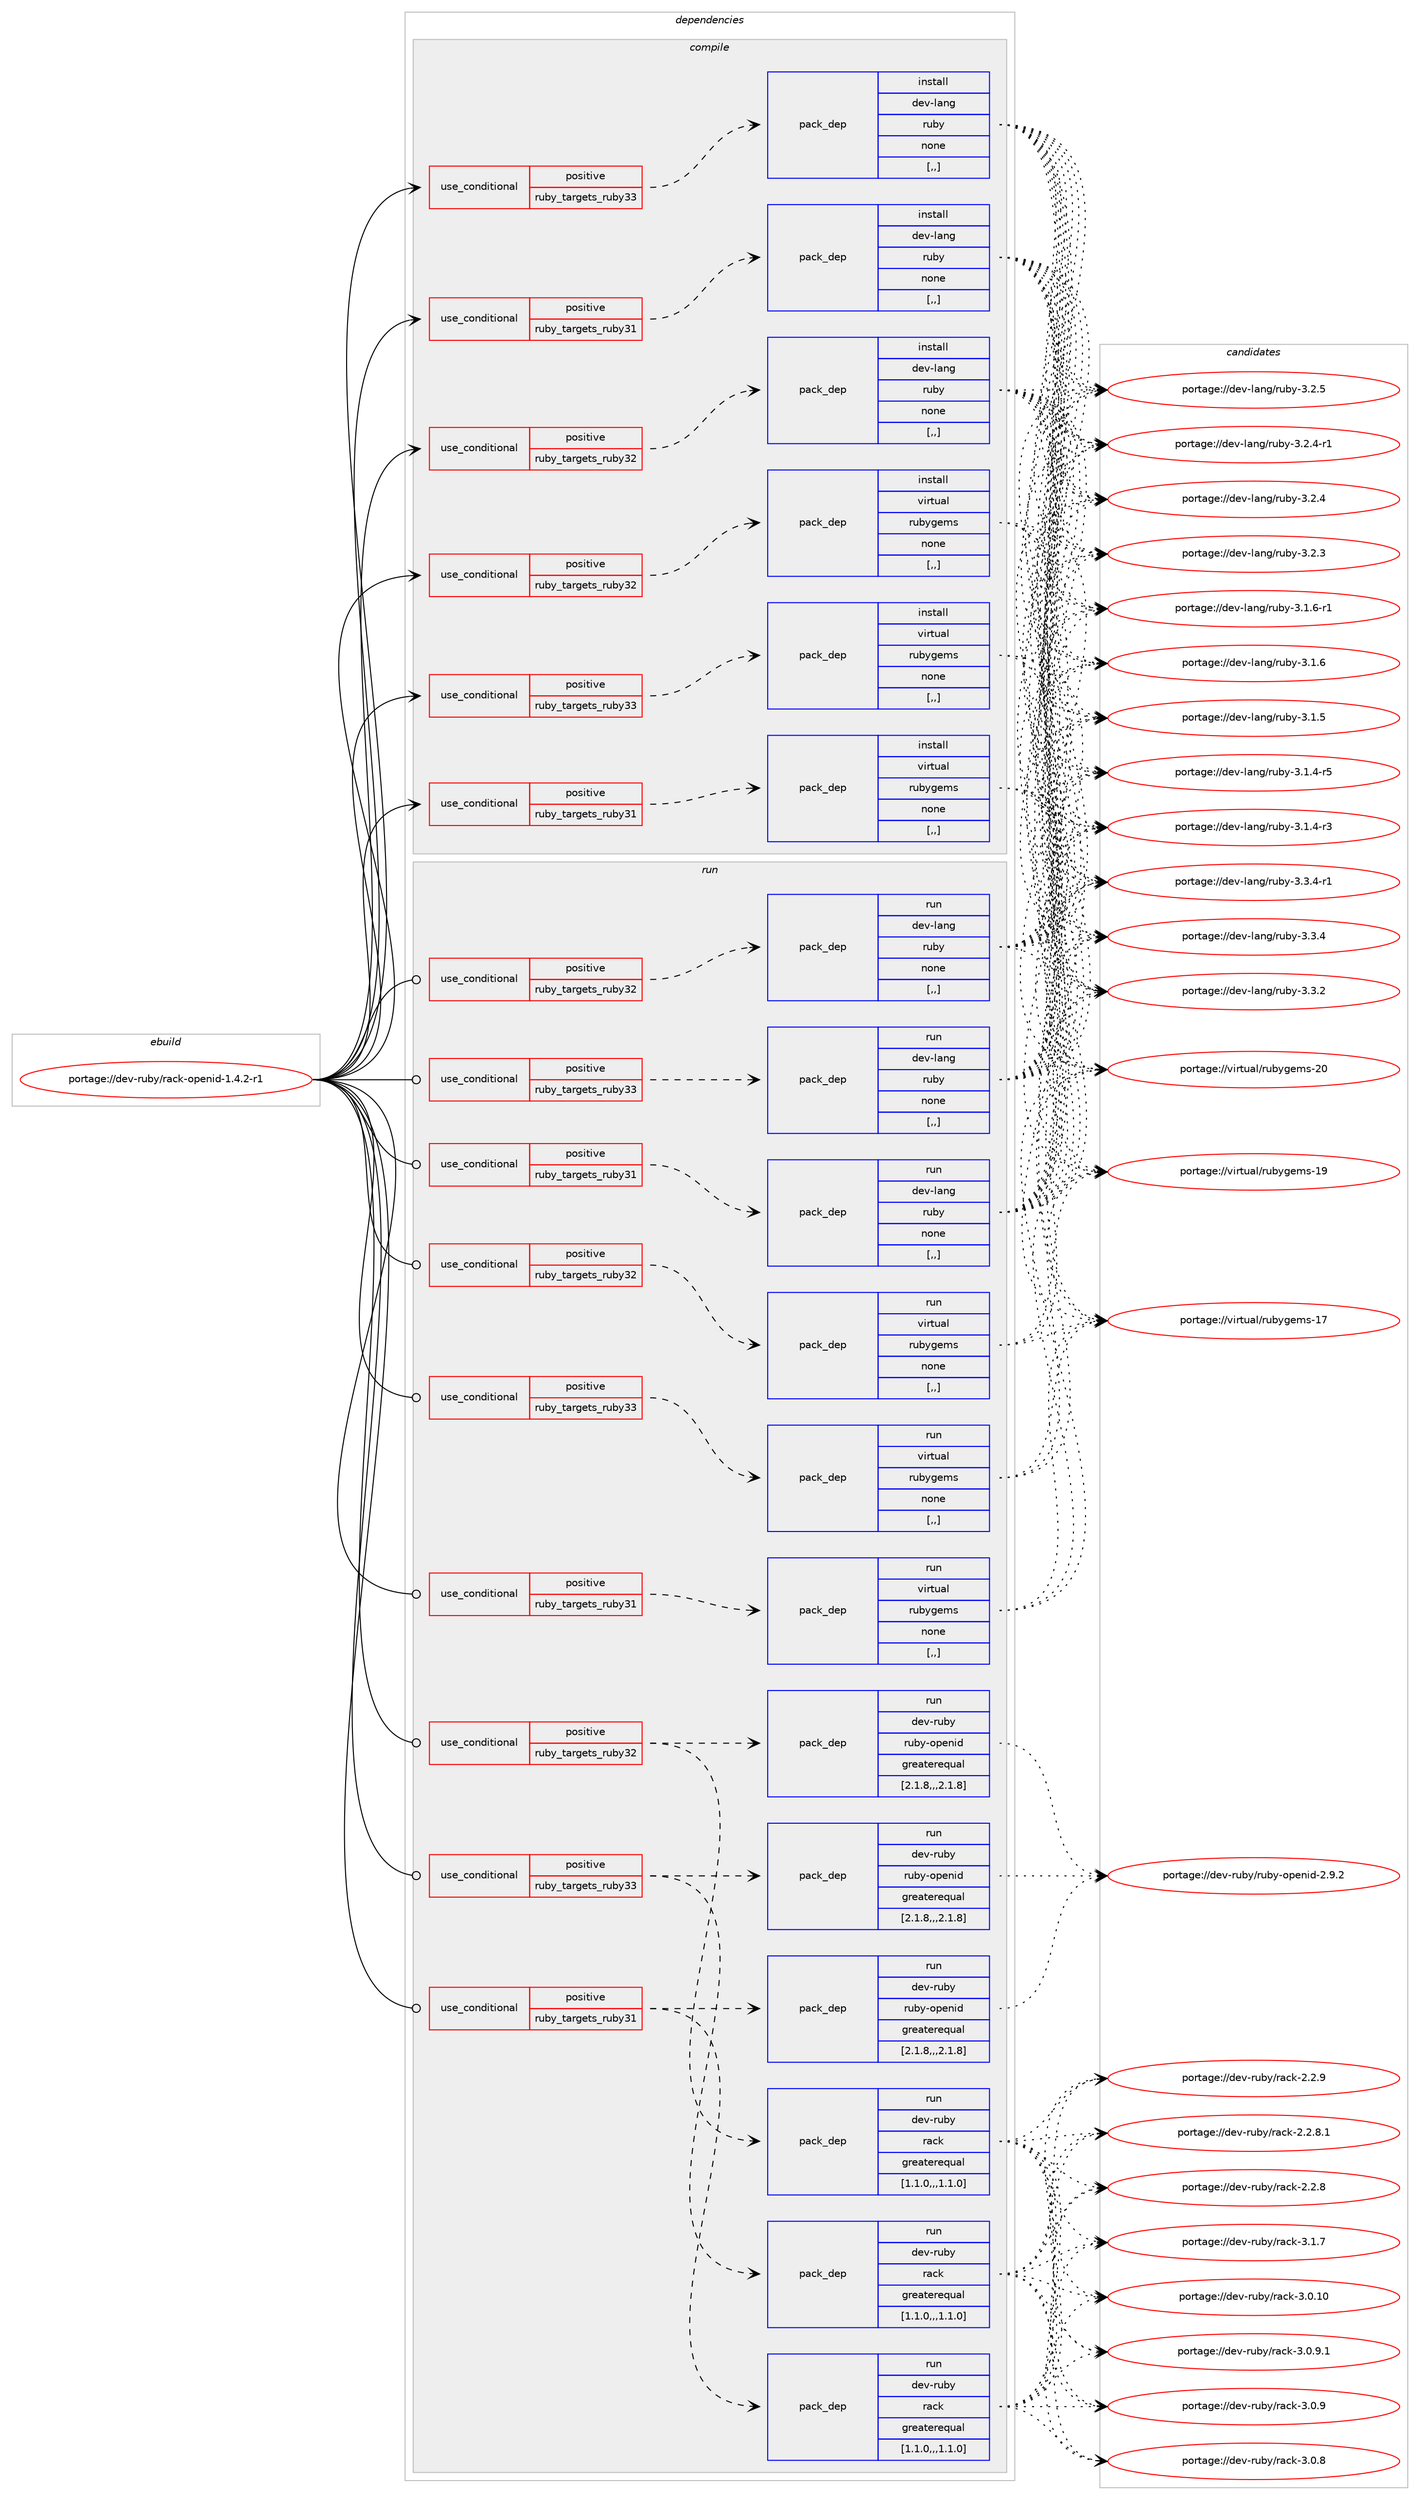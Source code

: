 digraph prolog {

# *************
# Graph options
# *************

newrank=true;
concentrate=true;
compound=true;
graph [rankdir=LR,fontname=Helvetica,fontsize=10,ranksep=1.5];#, ranksep=2.5, nodesep=0.2];
edge  [arrowhead=vee];
node  [fontname=Helvetica,fontsize=10];

# **********
# The ebuild
# **********

subgraph cluster_leftcol {
color=gray;
label=<<i>ebuild</i>>;
id [label="portage://dev-ruby/rack-openid-1.4.2-r1", color=red, width=4, href="../dev-ruby/rack-openid-1.4.2-r1.svg"];
}

# ****************
# The dependencies
# ****************

subgraph cluster_midcol {
color=gray;
label=<<i>dependencies</i>>;
subgraph cluster_compile {
fillcolor="#eeeeee";
style=filled;
label=<<i>compile</i>>;
subgraph cond53260 {
dependency195715 [label=<<TABLE BORDER="0" CELLBORDER="1" CELLSPACING="0" CELLPADDING="4"><TR><TD ROWSPAN="3" CELLPADDING="10">use_conditional</TD></TR><TR><TD>positive</TD></TR><TR><TD>ruby_targets_ruby31</TD></TR></TABLE>>, shape=none, color=red];
subgraph pack141102 {
dependency195716 [label=<<TABLE BORDER="0" CELLBORDER="1" CELLSPACING="0" CELLPADDING="4" WIDTH="220"><TR><TD ROWSPAN="6" CELLPADDING="30">pack_dep</TD></TR><TR><TD WIDTH="110">install</TD></TR><TR><TD>dev-lang</TD></TR><TR><TD>ruby</TD></TR><TR><TD>none</TD></TR><TR><TD>[,,]</TD></TR></TABLE>>, shape=none, color=blue];
}
dependency195715:e -> dependency195716:w [weight=20,style="dashed",arrowhead="vee"];
}
id:e -> dependency195715:w [weight=20,style="solid",arrowhead="vee"];
subgraph cond53261 {
dependency195717 [label=<<TABLE BORDER="0" CELLBORDER="1" CELLSPACING="0" CELLPADDING="4"><TR><TD ROWSPAN="3" CELLPADDING="10">use_conditional</TD></TR><TR><TD>positive</TD></TR><TR><TD>ruby_targets_ruby31</TD></TR></TABLE>>, shape=none, color=red];
subgraph pack141103 {
dependency195718 [label=<<TABLE BORDER="0" CELLBORDER="1" CELLSPACING="0" CELLPADDING="4" WIDTH="220"><TR><TD ROWSPAN="6" CELLPADDING="30">pack_dep</TD></TR><TR><TD WIDTH="110">install</TD></TR><TR><TD>virtual</TD></TR><TR><TD>rubygems</TD></TR><TR><TD>none</TD></TR><TR><TD>[,,]</TD></TR></TABLE>>, shape=none, color=blue];
}
dependency195717:e -> dependency195718:w [weight=20,style="dashed",arrowhead="vee"];
}
id:e -> dependency195717:w [weight=20,style="solid",arrowhead="vee"];
subgraph cond53262 {
dependency195719 [label=<<TABLE BORDER="0" CELLBORDER="1" CELLSPACING="0" CELLPADDING="4"><TR><TD ROWSPAN="3" CELLPADDING="10">use_conditional</TD></TR><TR><TD>positive</TD></TR><TR><TD>ruby_targets_ruby32</TD></TR></TABLE>>, shape=none, color=red];
subgraph pack141104 {
dependency195720 [label=<<TABLE BORDER="0" CELLBORDER="1" CELLSPACING="0" CELLPADDING="4" WIDTH="220"><TR><TD ROWSPAN="6" CELLPADDING="30">pack_dep</TD></TR><TR><TD WIDTH="110">install</TD></TR><TR><TD>dev-lang</TD></TR><TR><TD>ruby</TD></TR><TR><TD>none</TD></TR><TR><TD>[,,]</TD></TR></TABLE>>, shape=none, color=blue];
}
dependency195719:e -> dependency195720:w [weight=20,style="dashed",arrowhead="vee"];
}
id:e -> dependency195719:w [weight=20,style="solid",arrowhead="vee"];
subgraph cond53263 {
dependency195721 [label=<<TABLE BORDER="0" CELLBORDER="1" CELLSPACING="0" CELLPADDING="4"><TR><TD ROWSPAN="3" CELLPADDING="10">use_conditional</TD></TR><TR><TD>positive</TD></TR><TR><TD>ruby_targets_ruby32</TD></TR></TABLE>>, shape=none, color=red];
subgraph pack141105 {
dependency195722 [label=<<TABLE BORDER="0" CELLBORDER="1" CELLSPACING="0" CELLPADDING="4" WIDTH="220"><TR><TD ROWSPAN="6" CELLPADDING="30">pack_dep</TD></TR><TR><TD WIDTH="110">install</TD></TR><TR><TD>virtual</TD></TR><TR><TD>rubygems</TD></TR><TR><TD>none</TD></TR><TR><TD>[,,]</TD></TR></TABLE>>, shape=none, color=blue];
}
dependency195721:e -> dependency195722:w [weight=20,style="dashed",arrowhead="vee"];
}
id:e -> dependency195721:w [weight=20,style="solid",arrowhead="vee"];
subgraph cond53264 {
dependency195723 [label=<<TABLE BORDER="0" CELLBORDER="1" CELLSPACING="0" CELLPADDING="4"><TR><TD ROWSPAN="3" CELLPADDING="10">use_conditional</TD></TR><TR><TD>positive</TD></TR><TR><TD>ruby_targets_ruby33</TD></TR></TABLE>>, shape=none, color=red];
subgraph pack141106 {
dependency195724 [label=<<TABLE BORDER="0" CELLBORDER="1" CELLSPACING="0" CELLPADDING="4" WIDTH="220"><TR><TD ROWSPAN="6" CELLPADDING="30">pack_dep</TD></TR><TR><TD WIDTH="110">install</TD></TR><TR><TD>dev-lang</TD></TR><TR><TD>ruby</TD></TR><TR><TD>none</TD></TR><TR><TD>[,,]</TD></TR></TABLE>>, shape=none, color=blue];
}
dependency195723:e -> dependency195724:w [weight=20,style="dashed",arrowhead="vee"];
}
id:e -> dependency195723:w [weight=20,style="solid",arrowhead="vee"];
subgraph cond53265 {
dependency195725 [label=<<TABLE BORDER="0" CELLBORDER="1" CELLSPACING="0" CELLPADDING="4"><TR><TD ROWSPAN="3" CELLPADDING="10">use_conditional</TD></TR><TR><TD>positive</TD></TR><TR><TD>ruby_targets_ruby33</TD></TR></TABLE>>, shape=none, color=red];
subgraph pack141107 {
dependency195726 [label=<<TABLE BORDER="0" CELLBORDER="1" CELLSPACING="0" CELLPADDING="4" WIDTH="220"><TR><TD ROWSPAN="6" CELLPADDING="30">pack_dep</TD></TR><TR><TD WIDTH="110">install</TD></TR><TR><TD>virtual</TD></TR><TR><TD>rubygems</TD></TR><TR><TD>none</TD></TR><TR><TD>[,,]</TD></TR></TABLE>>, shape=none, color=blue];
}
dependency195725:e -> dependency195726:w [weight=20,style="dashed",arrowhead="vee"];
}
id:e -> dependency195725:w [weight=20,style="solid",arrowhead="vee"];
}
subgraph cluster_compileandrun {
fillcolor="#eeeeee";
style=filled;
label=<<i>compile and run</i>>;
}
subgraph cluster_run {
fillcolor="#eeeeee";
style=filled;
label=<<i>run</i>>;
subgraph cond53266 {
dependency195727 [label=<<TABLE BORDER="0" CELLBORDER="1" CELLSPACING="0" CELLPADDING="4"><TR><TD ROWSPAN="3" CELLPADDING="10">use_conditional</TD></TR><TR><TD>positive</TD></TR><TR><TD>ruby_targets_ruby31</TD></TR></TABLE>>, shape=none, color=red];
subgraph pack141108 {
dependency195728 [label=<<TABLE BORDER="0" CELLBORDER="1" CELLSPACING="0" CELLPADDING="4" WIDTH="220"><TR><TD ROWSPAN="6" CELLPADDING="30">pack_dep</TD></TR><TR><TD WIDTH="110">run</TD></TR><TR><TD>dev-lang</TD></TR><TR><TD>ruby</TD></TR><TR><TD>none</TD></TR><TR><TD>[,,]</TD></TR></TABLE>>, shape=none, color=blue];
}
dependency195727:e -> dependency195728:w [weight=20,style="dashed",arrowhead="vee"];
}
id:e -> dependency195727:w [weight=20,style="solid",arrowhead="odot"];
subgraph cond53267 {
dependency195729 [label=<<TABLE BORDER="0" CELLBORDER="1" CELLSPACING="0" CELLPADDING="4"><TR><TD ROWSPAN="3" CELLPADDING="10">use_conditional</TD></TR><TR><TD>positive</TD></TR><TR><TD>ruby_targets_ruby31</TD></TR></TABLE>>, shape=none, color=red];
subgraph pack141109 {
dependency195730 [label=<<TABLE BORDER="0" CELLBORDER="1" CELLSPACING="0" CELLPADDING="4" WIDTH="220"><TR><TD ROWSPAN="6" CELLPADDING="30">pack_dep</TD></TR><TR><TD WIDTH="110">run</TD></TR><TR><TD>dev-ruby</TD></TR><TR><TD>ruby-openid</TD></TR><TR><TD>greaterequal</TD></TR><TR><TD>[2.1.8,,,2.1.8]</TD></TR></TABLE>>, shape=none, color=blue];
}
dependency195729:e -> dependency195730:w [weight=20,style="dashed",arrowhead="vee"];
subgraph pack141110 {
dependency195731 [label=<<TABLE BORDER="0" CELLBORDER="1" CELLSPACING="0" CELLPADDING="4" WIDTH="220"><TR><TD ROWSPAN="6" CELLPADDING="30">pack_dep</TD></TR><TR><TD WIDTH="110">run</TD></TR><TR><TD>dev-ruby</TD></TR><TR><TD>rack</TD></TR><TR><TD>greaterequal</TD></TR><TR><TD>[1.1.0,,,1.1.0]</TD></TR></TABLE>>, shape=none, color=blue];
}
dependency195729:e -> dependency195731:w [weight=20,style="dashed",arrowhead="vee"];
}
id:e -> dependency195729:w [weight=20,style="solid",arrowhead="odot"];
subgraph cond53268 {
dependency195732 [label=<<TABLE BORDER="0" CELLBORDER="1" CELLSPACING="0" CELLPADDING="4"><TR><TD ROWSPAN="3" CELLPADDING="10">use_conditional</TD></TR><TR><TD>positive</TD></TR><TR><TD>ruby_targets_ruby31</TD></TR></TABLE>>, shape=none, color=red];
subgraph pack141111 {
dependency195733 [label=<<TABLE BORDER="0" CELLBORDER="1" CELLSPACING="0" CELLPADDING="4" WIDTH="220"><TR><TD ROWSPAN="6" CELLPADDING="30">pack_dep</TD></TR><TR><TD WIDTH="110">run</TD></TR><TR><TD>virtual</TD></TR><TR><TD>rubygems</TD></TR><TR><TD>none</TD></TR><TR><TD>[,,]</TD></TR></TABLE>>, shape=none, color=blue];
}
dependency195732:e -> dependency195733:w [weight=20,style="dashed",arrowhead="vee"];
}
id:e -> dependency195732:w [weight=20,style="solid",arrowhead="odot"];
subgraph cond53269 {
dependency195734 [label=<<TABLE BORDER="0" CELLBORDER="1" CELLSPACING="0" CELLPADDING="4"><TR><TD ROWSPAN="3" CELLPADDING="10">use_conditional</TD></TR><TR><TD>positive</TD></TR><TR><TD>ruby_targets_ruby32</TD></TR></TABLE>>, shape=none, color=red];
subgraph pack141112 {
dependency195735 [label=<<TABLE BORDER="0" CELLBORDER="1" CELLSPACING="0" CELLPADDING="4" WIDTH="220"><TR><TD ROWSPAN="6" CELLPADDING="30">pack_dep</TD></TR><TR><TD WIDTH="110">run</TD></TR><TR><TD>dev-lang</TD></TR><TR><TD>ruby</TD></TR><TR><TD>none</TD></TR><TR><TD>[,,]</TD></TR></TABLE>>, shape=none, color=blue];
}
dependency195734:e -> dependency195735:w [weight=20,style="dashed",arrowhead="vee"];
}
id:e -> dependency195734:w [weight=20,style="solid",arrowhead="odot"];
subgraph cond53270 {
dependency195736 [label=<<TABLE BORDER="0" CELLBORDER="1" CELLSPACING="0" CELLPADDING="4"><TR><TD ROWSPAN="3" CELLPADDING="10">use_conditional</TD></TR><TR><TD>positive</TD></TR><TR><TD>ruby_targets_ruby32</TD></TR></TABLE>>, shape=none, color=red];
subgraph pack141113 {
dependency195737 [label=<<TABLE BORDER="0" CELLBORDER="1" CELLSPACING="0" CELLPADDING="4" WIDTH="220"><TR><TD ROWSPAN="6" CELLPADDING="30">pack_dep</TD></TR><TR><TD WIDTH="110">run</TD></TR><TR><TD>dev-ruby</TD></TR><TR><TD>ruby-openid</TD></TR><TR><TD>greaterequal</TD></TR><TR><TD>[2.1.8,,,2.1.8]</TD></TR></TABLE>>, shape=none, color=blue];
}
dependency195736:e -> dependency195737:w [weight=20,style="dashed",arrowhead="vee"];
subgraph pack141114 {
dependency195738 [label=<<TABLE BORDER="0" CELLBORDER="1" CELLSPACING="0" CELLPADDING="4" WIDTH="220"><TR><TD ROWSPAN="6" CELLPADDING="30">pack_dep</TD></TR><TR><TD WIDTH="110">run</TD></TR><TR><TD>dev-ruby</TD></TR><TR><TD>rack</TD></TR><TR><TD>greaterequal</TD></TR><TR><TD>[1.1.0,,,1.1.0]</TD></TR></TABLE>>, shape=none, color=blue];
}
dependency195736:e -> dependency195738:w [weight=20,style="dashed",arrowhead="vee"];
}
id:e -> dependency195736:w [weight=20,style="solid",arrowhead="odot"];
subgraph cond53271 {
dependency195739 [label=<<TABLE BORDER="0" CELLBORDER="1" CELLSPACING="0" CELLPADDING="4"><TR><TD ROWSPAN="3" CELLPADDING="10">use_conditional</TD></TR><TR><TD>positive</TD></TR><TR><TD>ruby_targets_ruby32</TD></TR></TABLE>>, shape=none, color=red];
subgraph pack141115 {
dependency195740 [label=<<TABLE BORDER="0" CELLBORDER="1" CELLSPACING="0" CELLPADDING="4" WIDTH="220"><TR><TD ROWSPAN="6" CELLPADDING="30">pack_dep</TD></TR><TR><TD WIDTH="110">run</TD></TR><TR><TD>virtual</TD></TR><TR><TD>rubygems</TD></TR><TR><TD>none</TD></TR><TR><TD>[,,]</TD></TR></TABLE>>, shape=none, color=blue];
}
dependency195739:e -> dependency195740:w [weight=20,style="dashed",arrowhead="vee"];
}
id:e -> dependency195739:w [weight=20,style="solid",arrowhead="odot"];
subgraph cond53272 {
dependency195741 [label=<<TABLE BORDER="0" CELLBORDER="1" CELLSPACING="0" CELLPADDING="4"><TR><TD ROWSPAN="3" CELLPADDING="10">use_conditional</TD></TR><TR><TD>positive</TD></TR><TR><TD>ruby_targets_ruby33</TD></TR></TABLE>>, shape=none, color=red];
subgraph pack141116 {
dependency195742 [label=<<TABLE BORDER="0" CELLBORDER="1" CELLSPACING="0" CELLPADDING="4" WIDTH="220"><TR><TD ROWSPAN="6" CELLPADDING="30">pack_dep</TD></TR><TR><TD WIDTH="110">run</TD></TR><TR><TD>dev-lang</TD></TR><TR><TD>ruby</TD></TR><TR><TD>none</TD></TR><TR><TD>[,,]</TD></TR></TABLE>>, shape=none, color=blue];
}
dependency195741:e -> dependency195742:w [weight=20,style="dashed",arrowhead="vee"];
}
id:e -> dependency195741:w [weight=20,style="solid",arrowhead="odot"];
subgraph cond53273 {
dependency195743 [label=<<TABLE BORDER="0" CELLBORDER="1" CELLSPACING="0" CELLPADDING="4"><TR><TD ROWSPAN="3" CELLPADDING="10">use_conditional</TD></TR><TR><TD>positive</TD></TR><TR><TD>ruby_targets_ruby33</TD></TR></TABLE>>, shape=none, color=red];
subgraph pack141117 {
dependency195744 [label=<<TABLE BORDER="0" CELLBORDER="1" CELLSPACING="0" CELLPADDING="4" WIDTH="220"><TR><TD ROWSPAN="6" CELLPADDING="30">pack_dep</TD></TR><TR><TD WIDTH="110">run</TD></TR><TR><TD>dev-ruby</TD></TR><TR><TD>ruby-openid</TD></TR><TR><TD>greaterequal</TD></TR><TR><TD>[2.1.8,,,2.1.8]</TD></TR></TABLE>>, shape=none, color=blue];
}
dependency195743:e -> dependency195744:w [weight=20,style="dashed",arrowhead="vee"];
subgraph pack141118 {
dependency195745 [label=<<TABLE BORDER="0" CELLBORDER="1" CELLSPACING="0" CELLPADDING="4" WIDTH="220"><TR><TD ROWSPAN="6" CELLPADDING="30">pack_dep</TD></TR><TR><TD WIDTH="110">run</TD></TR><TR><TD>dev-ruby</TD></TR><TR><TD>rack</TD></TR><TR><TD>greaterequal</TD></TR><TR><TD>[1.1.0,,,1.1.0]</TD></TR></TABLE>>, shape=none, color=blue];
}
dependency195743:e -> dependency195745:w [weight=20,style="dashed",arrowhead="vee"];
}
id:e -> dependency195743:w [weight=20,style="solid",arrowhead="odot"];
subgraph cond53274 {
dependency195746 [label=<<TABLE BORDER="0" CELLBORDER="1" CELLSPACING="0" CELLPADDING="4"><TR><TD ROWSPAN="3" CELLPADDING="10">use_conditional</TD></TR><TR><TD>positive</TD></TR><TR><TD>ruby_targets_ruby33</TD></TR></TABLE>>, shape=none, color=red];
subgraph pack141119 {
dependency195747 [label=<<TABLE BORDER="0" CELLBORDER="1" CELLSPACING="0" CELLPADDING="4" WIDTH="220"><TR><TD ROWSPAN="6" CELLPADDING="30">pack_dep</TD></TR><TR><TD WIDTH="110">run</TD></TR><TR><TD>virtual</TD></TR><TR><TD>rubygems</TD></TR><TR><TD>none</TD></TR><TR><TD>[,,]</TD></TR></TABLE>>, shape=none, color=blue];
}
dependency195746:e -> dependency195747:w [weight=20,style="dashed",arrowhead="vee"];
}
id:e -> dependency195746:w [weight=20,style="solid",arrowhead="odot"];
}
}

# **************
# The candidates
# **************

subgraph cluster_choices {
rank=same;
color=gray;
label=<<i>candidates</i>>;

subgraph choice141102 {
color=black;
nodesep=1;
choice100101118451089711010347114117981214551465146524511449 [label="portage://dev-lang/ruby-3.3.4-r1", color=red, width=4,href="../dev-lang/ruby-3.3.4-r1.svg"];
choice10010111845108971101034711411798121455146514652 [label="portage://dev-lang/ruby-3.3.4", color=red, width=4,href="../dev-lang/ruby-3.3.4.svg"];
choice10010111845108971101034711411798121455146514650 [label="portage://dev-lang/ruby-3.3.2", color=red, width=4,href="../dev-lang/ruby-3.3.2.svg"];
choice10010111845108971101034711411798121455146504653 [label="portage://dev-lang/ruby-3.2.5", color=red, width=4,href="../dev-lang/ruby-3.2.5.svg"];
choice100101118451089711010347114117981214551465046524511449 [label="portage://dev-lang/ruby-3.2.4-r1", color=red, width=4,href="../dev-lang/ruby-3.2.4-r1.svg"];
choice10010111845108971101034711411798121455146504652 [label="portage://dev-lang/ruby-3.2.4", color=red, width=4,href="../dev-lang/ruby-3.2.4.svg"];
choice10010111845108971101034711411798121455146504651 [label="portage://dev-lang/ruby-3.2.3", color=red, width=4,href="../dev-lang/ruby-3.2.3.svg"];
choice100101118451089711010347114117981214551464946544511449 [label="portage://dev-lang/ruby-3.1.6-r1", color=red, width=4,href="../dev-lang/ruby-3.1.6-r1.svg"];
choice10010111845108971101034711411798121455146494654 [label="portage://dev-lang/ruby-3.1.6", color=red, width=4,href="../dev-lang/ruby-3.1.6.svg"];
choice10010111845108971101034711411798121455146494653 [label="portage://dev-lang/ruby-3.1.5", color=red, width=4,href="../dev-lang/ruby-3.1.5.svg"];
choice100101118451089711010347114117981214551464946524511453 [label="portage://dev-lang/ruby-3.1.4-r5", color=red, width=4,href="../dev-lang/ruby-3.1.4-r5.svg"];
choice100101118451089711010347114117981214551464946524511451 [label="portage://dev-lang/ruby-3.1.4-r3", color=red, width=4,href="../dev-lang/ruby-3.1.4-r3.svg"];
dependency195716:e -> choice100101118451089711010347114117981214551465146524511449:w [style=dotted,weight="100"];
dependency195716:e -> choice10010111845108971101034711411798121455146514652:w [style=dotted,weight="100"];
dependency195716:e -> choice10010111845108971101034711411798121455146514650:w [style=dotted,weight="100"];
dependency195716:e -> choice10010111845108971101034711411798121455146504653:w [style=dotted,weight="100"];
dependency195716:e -> choice100101118451089711010347114117981214551465046524511449:w [style=dotted,weight="100"];
dependency195716:e -> choice10010111845108971101034711411798121455146504652:w [style=dotted,weight="100"];
dependency195716:e -> choice10010111845108971101034711411798121455146504651:w [style=dotted,weight="100"];
dependency195716:e -> choice100101118451089711010347114117981214551464946544511449:w [style=dotted,weight="100"];
dependency195716:e -> choice10010111845108971101034711411798121455146494654:w [style=dotted,weight="100"];
dependency195716:e -> choice10010111845108971101034711411798121455146494653:w [style=dotted,weight="100"];
dependency195716:e -> choice100101118451089711010347114117981214551464946524511453:w [style=dotted,weight="100"];
dependency195716:e -> choice100101118451089711010347114117981214551464946524511451:w [style=dotted,weight="100"];
}
subgraph choice141103 {
color=black;
nodesep=1;
choice118105114116117971084711411798121103101109115455048 [label="portage://virtual/rubygems-20", color=red, width=4,href="../virtual/rubygems-20.svg"];
choice118105114116117971084711411798121103101109115454957 [label="portage://virtual/rubygems-19", color=red, width=4,href="../virtual/rubygems-19.svg"];
choice118105114116117971084711411798121103101109115454955 [label="portage://virtual/rubygems-17", color=red, width=4,href="../virtual/rubygems-17.svg"];
dependency195718:e -> choice118105114116117971084711411798121103101109115455048:w [style=dotted,weight="100"];
dependency195718:e -> choice118105114116117971084711411798121103101109115454957:w [style=dotted,weight="100"];
dependency195718:e -> choice118105114116117971084711411798121103101109115454955:w [style=dotted,weight="100"];
}
subgraph choice141104 {
color=black;
nodesep=1;
choice100101118451089711010347114117981214551465146524511449 [label="portage://dev-lang/ruby-3.3.4-r1", color=red, width=4,href="../dev-lang/ruby-3.3.4-r1.svg"];
choice10010111845108971101034711411798121455146514652 [label="portage://dev-lang/ruby-3.3.4", color=red, width=4,href="../dev-lang/ruby-3.3.4.svg"];
choice10010111845108971101034711411798121455146514650 [label="portage://dev-lang/ruby-3.3.2", color=red, width=4,href="../dev-lang/ruby-3.3.2.svg"];
choice10010111845108971101034711411798121455146504653 [label="portage://dev-lang/ruby-3.2.5", color=red, width=4,href="../dev-lang/ruby-3.2.5.svg"];
choice100101118451089711010347114117981214551465046524511449 [label="portage://dev-lang/ruby-3.2.4-r1", color=red, width=4,href="../dev-lang/ruby-3.2.4-r1.svg"];
choice10010111845108971101034711411798121455146504652 [label="portage://dev-lang/ruby-3.2.4", color=red, width=4,href="../dev-lang/ruby-3.2.4.svg"];
choice10010111845108971101034711411798121455146504651 [label="portage://dev-lang/ruby-3.2.3", color=red, width=4,href="../dev-lang/ruby-3.2.3.svg"];
choice100101118451089711010347114117981214551464946544511449 [label="portage://dev-lang/ruby-3.1.6-r1", color=red, width=4,href="../dev-lang/ruby-3.1.6-r1.svg"];
choice10010111845108971101034711411798121455146494654 [label="portage://dev-lang/ruby-3.1.6", color=red, width=4,href="../dev-lang/ruby-3.1.6.svg"];
choice10010111845108971101034711411798121455146494653 [label="portage://dev-lang/ruby-3.1.5", color=red, width=4,href="../dev-lang/ruby-3.1.5.svg"];
choice100101118451089711010347114117981214551464946524511453 [label="portage://dev-lang/ruby-3.1.4-r5", color=red, width=4,href="../dev-lang/ruby-3.1.4-r5.svg"];
choice100101118451089711010347114117981214551464946524511451 [label="portage://dev-lang/ruby-3.1.4-r3", color=red, width=4,href="../dev-lang/ruby-3.1.4-r3.svg"];
dependency195720:e -> choice100101118451089711010347114117981214551465146524511449:w [style=dotted,weight="100"];
dependency195720:e -> choice10010111845108971101034711411798121455146514652:w [style=dotted,weight="100"];
dependency195720:e -> choice10010111845108971101034711411798121455146514650:w [style=dotted,weight="100"];
dependency195720:e -> choice10010111845108971101034711411798121455146504653:w [style=dotted,weight="100"];
dependency195720:e -> choice100101118451089711010347114117981214551465046524511449:w [style=dotted,weight="100"];
dependency195720:e -> choice10010111845108971101034711411798121455146504652:w [style=dotted,weight="100"];
dependency195720:e -> choice10010111845108971101034711411798121455146504651:w [style=dotted,weight="100"];
dependency195720:e -> choice100101118451089711010347114117981214551464946544511449:w [style=dotted,weight="100"];
dependency195720:e -> choice10010111845108971101034711411798121455146494654:w [style=dotted,weight="100"];
dependency195720:e -> choice10010111845108971101034711411798121455146494653:w [style=dotted,weight="100"];
dependency195720:e -> choice100101118451089711010347114117981214551464946524511453:w [style=dotted,weight="100"];
dependency195720:e -> choice100101118451089711010347114117981214551464946524511451:w [style=dotted,weight="100"];
}
subgraph choice141105 {
color=black;
nodesep=1;
choice118105114116117971084711411798121103101109115455048 [label="portage://virtual/rubygems-20", color=red, width=4,href="../virtual/rubygems-20.svg"];
choice118105114116117971084711411798121103101109115454957 [label="portage://virtual/rubygems-19", color=red, width=4,href="../virtual/rubygems-19.svg"];
choice118105114116117971084711411798121103101109115454955 [label="portage://virtual/rubygems-17", color=red, width=4,href="../virtual/rubygems-17.svg"];
dependency195722:e -> choice118105114116117971084711411798121103101109115455048:w [style=dotted,weight="100"];
dependency195722:e -> choice118105114116117971084711411798121103101109115454957:w [style=dotted,weight="100"];
dependency195722:e -> choice118105114116117971084711411798121103101109115454955:w [style=dotted,weight="100"];
}
subgraph choice141106 {
color=black;
nodesep=1;
choice100101118451089711010347114117981214551465146524511449 [label="portage://dev-lang/ruby-3.3.4-r1", color=red, width=4,href="../dev-lang/ruby-3.3.4-r1.svg"];
choice10010111845108971101034711411798121455146514652 [label="portage://dev-lang/ruby-3.3.4", color=red, width=4,href="../dev-lang/ruby-3.3.4.svg"];
choice10010111845108971101034711411798121455146514650 [label="portage://dev-lang/ruby-3.3.2", color=red, width=4,href="../dev-lang/ruby-3.3.2.svg"];
choice10010111845108971101034711411798121455146504653 [label="portage://dev-lang/ruby-3.2.5", color=red, width=4,href="../dev-lang/ruby-3.2.5.svg"];
choice100101118451089711010347114117981214551465046524511449 [label="portage://dev-lang/ruby-3.2.4-r1", color=red, width=4,href="../dev-lang/ruby-3.2.4-r1.svg"];
choice10010111845108971101034711411798121455146504652 [label="portage://dev-lang/ruby-3.2.4", color=red, width=4,href="../dev-lang/ruby-3.2.4.svg"];
choice10010111845108971101034711411798121455146504651 [label="portage://dev-lang/ruby-3.2.3", color=red, width=4,href="../dev-lang/ruby-3.2.3.svg"];
choice100101118451089711010347114117981214551464946544511449 [label="portage://dev-lang/ruby-3.1.6-r1", color=red, width=4,href="../dev-lang/ruby-3.1.6-r1.svg"];
choice10010111845108971101034711411798121455146494654 [label="portage://dev-lang/ruby-3.1.6", color=red, width=4,href="../dev-lang/ruby-3.1.6.svg"];
choice10010111845108971101034711411798121455146494653 [label="portage://dev-lang/ruby-3.1.5", color=red, width=4,href="../dev-lang/ruby-3.1.5.svg"];
choice100101118451089711010347114117981214551464946524511453 [label="portage://dev-lang/ruby-3.1.4-r5", color=red, width=4,href="../dev-lang/ruby-3.1.4-r5.svg"];
choice100101118451089711010347114117981214551464946524511451 [label="portage://dev-lang/ruby-3.1.4-r3", color=red, width=4,href="../dev-lang/ruby-3.1.4-r3.svg"];
dependency195724:e -> choice100101118451089711010347114117981214551465146524511449:w [style=dotted,weight="100"];
dependency195724:e -> choice10010111845108971101034711411798121455146514652:w [style=dotted,weight="100"];
dependency195724:e -> choice10010111845108971101034711411798121455146514650:w [style=dotted,weight="100"];
dependency195724:e -> choice10010111845108971101034711411798121455146504653:w [style=dotted,weight="100"];
dependency195724:e -> choice100101118451089711010347114117981214551465046524511449:w [style=dotted,weight="100"];
dependency195724:e -> choice10010111845108971101034711411798121455146504652:w [style=dotted,weight="100"];
dependency195724:e -> choice10010111845108971101034711411798121455146504651:w [style=dotted,weight="100"];
dependency195724:e -> choice100101118451089711010347114117981214551464946544511449:w [style=dotted,weight="100"];
dependency195724:e -> choice10010111845108971101034711411798121455146494654:w [style=dotted,weight="100"];
dependency195724:e -> choice10010111845108971101034711411798121455146494653:w [style=dotted,weight="100"];
dependency195724:e -> choice100101118451089711010347114117981214551464946524511453:w [style=dotted,weight="100"];
dependency195724:e -> choice100101118451089711010347114117981214551464946524511451:w [style=dotted,weight="100"];
}
subgraph choice141107 {
color=black;
nodesep=1;
choice118105114116117971084711411798121103101109115455048 [label="portage://virtual/rubygems-20", color=red, width=4,href="../virtual/rubygems-20.svg"];
choice118105114116117971084711411798121103101109115454957 [label="portage://virtual/rubygems-19", color=red, width=4,href="../virtual/rubygems-19.svg"];
choice118105114116117971084711411798121103101109115454955 [label="portage://virtual/rubygems-17", color=red, width=4,href="../virtual/rubygems-17.svg"];
dependency195726:e -> choice118105114116117971084711411798121103101109115455048:w [style=dotted,weight="100"];
dependency195726:e -> choice118105114116117971084711411798121103101109115454957:w [style=dotted,weight="100"];
dependency195726:e -> choice118105114116117971084711411798121103101109115454955:w [style=dotted,weight="100"];
}
subgraph choice141108 {
color=black;
nodesep=1;
choice100101118451089711010347114117981214551465146524511449 [label="portage://dev-lang/ruby-3.3.4-r1", color=red, width=4,href="../dev-lang/ruby-3.3.4-r1.svg"];
choice10010111845108971101034711411798121455146514652 [label="portage://dev-lang/ruby-3.3.4", color=red, width=4,href="../dev-lang/ruby-3.3.4.svg"];
choice10010111845108971101034711411798121455146514650 [label="portage://dev-lang/ruby-3.3.2", color=red, width=4,href="../dev-lang/ruby-3.3.2.svg"];
choice10010111845108971101034711411798121455146504653 [label="portage://dev-lang/ruby-3.2.5", color=red, width=4,href="../dev-lang/ruby-3.2.5.svg"];
choice100101118451089711010347114117981214551465046524511449 [label="portage://dev-lang/ruby-3.2.4-r1", color=red, width=4,href="../dev-lang/ruby-3.2.4-r1.svg"];
choice10010111845108971101034711411798121455146504652 [label="portage://dev-lang/ruby-3.2.4", color=red, width=4,href="../dev-lang/ruby-3.2.4.svg"];
choice10010111845108971101034711411798121455146504651 [label="portage://dev-lang/ruby-3.2.3", color=red, width=4,href="../dev-lang/ruby-3.2.3.svg"];
choice100101118451089711010347114117981214551464946544511449 [label="portage://dev-lang/ruby-3.1.6-r1", color=red, width=4,href="../dev-lang/ruby-3.1.6-r1.svg"];
choice10010111845108971101034711411798121455146494654 [label="portage://dev-lang/ruby-3.1.6", color=red, width=4,href="../dev-lang/ruby-3.1.6.svg"];
choice10010111845108971101034711411798121455146494653 [label="portage://dev-lang/ruby-3.1.5", color=red, width=4,href="../dev-lang/ruby-3.1.5.svg"];
choice100101118451089711010347114117981214551464946524511453 [label="portage://dev-lang/ruby-3.1.4-r5", color=red, width=4,href="../dev-lang/ruby-3.1.4-r5.svg"];
choice100101118451089711010347114117981214551464946524511451 [label="portage://dev-lang/ruby-3.1.4-r3", color=red, width=4,href="../dev-lang/ruby-3.1.4-r3.svg"];
dependency195728:e -> choice100101118451089711010347114117981214551465146524511449:w [style=dotted,weight="100"];
dependency195728:e -> choice10010111845108971101034711411798121455146514652:w [style=dotted,weight="100"];
dependency195728:e -> choice10010111845108971101034711411798121455146514650:w [style=dotted,weight="100"];
dependency195728:e -> choice10010111845108971101034711411798121455146504653:w [style=dotted,weight="100"];
dependency195728:e -> choice100101118451089711010347114117981214551465046524511449:w [style=dotted,weight="100"];
dependency195728:e -> choice10010111845108971101034711411798121455146504652:w [style=dotted,weight="100"];
dependency195728:e -> choice10010111845108971101034711411798121455146504651:w [style=dotted,weight="100"];
dependency195728:e -> choice100101118451089711010347114117981214551464946544511449:w [style=dotted,weight="100"];
dependency195728:e -> choice10010111845108971101034711411798121455146494654:w [style=dotted,weight="100"];
dependency195728:e -> choice10010111845108971101034711411798121455146494653:w [style=dotted,weight="100"];
dependency195728:e -> choice100101118451089711010347114117981214551464946524511453:w [style=dotted,weight="100"];
dependency195728:e -> choice100101118451089711010347114117981214551464946524511451:w [style=dotted,weight="100"];
}
subgraph choice141109 {
color=black;
nodesep=1;
choice1001011184511411798121471141179812145111112101110105100455046574650 [label="portage://dev-ruby/ruby-openid-2.9.2", color=red, width=4,href="../dev-ruby/ruby-openid-2.9.2.svg"];
dependency195730:e -> choice1001011184511411798121471141179812145111112101110105100455046574650:w [style=dotted,weight="100"];
}
subgraph choice141110 {
color=black;
nodesep=1;
choice1001011184511411798121471149799107455146494655 [label="portage://dev-ruby/rack-3.1.7", color=red, width=4,href="../dev-ruby/rack-3.1.7.svg"];
choice100101118451141179812147114979910745514648464948 [label="portage://dev-ruby/rack-3.0.10", color=red, width=4,href="../dev-ruby/rack-3.0.10.svg"];
choice10010111845114117981214711497991074551464846574649 [label="portage://dev-ruby/rack-3.0.9.1", color=red, width=4,href="../dev-ruby/rack-3.0.9.1.svg"];
choice1001011184511411798121471149799107455146484657 [label="portage://dev-ruby/rack-3.0.9", color=red, width=4,href="../dev-ruby/rack-3.0.9.svg"];
choice1001011184511411798121471149799107455146484656 [label="portage://dev-ruby/rack-3.0.8", color=red, width=4,href="../dev-ruby/rack-3.0.8.svg"];
choice1001011184511411798121471149799107455046504657 [label="portage://dev-ruby/rack-2.2.9", color=red, width=4,href="../dev-ruby/rack-2.2.9.svg"];
choice10010111845114117981214711497991074550465046564649 [label="portage://dev-ruby/rack-2.2.8.1", color=red, width=4,href="../dev-ruby/rack-2.2.8.1.svg"];
choice1001011184511411798121471149799107455046504656 [label="portage://dev-ruby/rack-2.2.8", color=red, width=4,href="../dev-ruby/rack-2.2.8.svg"];
dependency195731:e -> choice1001011184511411798121471149799107455146494655:w [style=dotted,weight="100"];
dependency195731:e -> choice100101118451141179812147114979910745514648464948:w [style=dotted,weight="100"];
dependency195731:e -> choice10010111845114117981214711497991074551464846574649:w [style=dotted,weight="100"];
dependency195731:e -> choice1001011184511411798121471149799107455146484657:w [style=dotted,weight="100"];
dependency195731:e -> choice1001011184511411798121471149799107455146484656:w [style=dotted,weight="100"];
dependency195731:e -> choice1001011184511411798121471149799107455046504657:w [style=dotted,weight="100"];
dependency195731:e -> choice10010111845114117981214711497991074550465046564649:w [style=dotted,weight="100"];
dependency195731:e -> choice1001011184511411798121471149799107455046504656:w [style=dotted,weight="100"];
}
subgraph choice141111 {
color=black;
nodesep=1;
choice118105114116117971084711411798121103101109115455048 [label="portage://virtual/rubygems-20", color=red, width=4,href="../virtual/rubygems-20.svg"];
choice118105114116117971084711411798121103101109115454957 [label="portage://virtual/rubygems-19", color=red, width=4,href="../virtual/rubygems-19.svg"];
choice118105114116117971084711411798121103101109115454955 [label="portage://virtual/rubygems-17", color=red, width=4,href="../virtual/rubygems-17.svg"];
dependency195733:e -> choice118105114116117971084711411798121103101109115455048:w [style=dotted,weight="100"];
dependency195733:e -> choice118105114116117971084711411798121103101109115454957:w [style=dotted,weight="100"];
dependency195733:e -> choice118105114116117971084711411798121103101109115454955:w [style=dotted,weight="100"];
}
subgraph choice141112 {
color=black;
nodesep=1;
choice100101118451089711010347114117981214551465146524511449 [label="portage://dev-lang/ruby-3.3.4-r1", color=red, width=4,href="../dev-lang/ruby-3.3.4-r1.svg"];
choice10010111845108971101034711411798121455146514652 [label="portage://dev-lang/ruby-3.3.4", color=red, width=4,href="../dev-lang/ruby-3.3.4.svg"];
choice10010111845108971101034711411798121455146514650 [label="portage://dev-lang/ruby-3.3.2", color=red, width=4,href="../dev-lang/ruby-3.3.2.svg"];
choice10010111845108971101034711411798121455146504653 [label="portage://dev-lang/ruby-3.2.5", color=red, width=4,href="../dev-lang/ruby-3.2.5.svg"];
choice100101118451089711010347114117981214551465046524511449 [label="portage://dev-lang/ruby-3.2.4-r1", color=red, width=4,href="../dev-lang/ruby-3.2.4-r1.svg"];
choice10010111845108971101034711411798121455146504652 [label="portage://dev-lang/ruby-3.2.4", color=red, width=4,href="../dev-lang/ruby-3.2.4.svg"];
choice10010111845108971101034711411798121455146504651 [label="portage://dev-lang/ruby-3.2.3", color=red, width=4,href="../dev-lang/ruby-3.2.3.svg"];
choice100101118451089711010347114117981214551464946544511449 [label="portage://dev-lang/ruby-3.1.6-r1", color=red, width=4,href="../dev-lang/ruby-3.1.6-r1.svg"];
choice10010111845108971101034711411798121455146494654 [label="portage://dev-lang/ruby-3.1.6", color=red, width=4,href="../dev-lang/ruby-3.1.6.svg"];
choice10010111845108971101034711411798121455146494653 [label="portage://dev-lang/ruby-3.1.5", color=red, width=4,href="../dev-lang/ruby-3.1.5.svg"];
choice100101118451089711010347114117981214551464946524511453 [label="portage://dev-lang/ruby-3.1.4-r5", color=red, width=4,href="../dev-lang/ruby-3.1.4-r5.svg"];
choice100101118451089711010347114117981214551464946524511451 [label="portage://dev-lang/ruby-3.1.4-r3", color=red, width=4,href="../dev-lang/ruby-3.1.4-r3.svg"];
dependency195735:e -> choice100101118451089711010347114117981214551465146524511449:w [style=dotted,weight="100"];
dependency195735:e -> choice10010111845108971101034711411798121455146514652:w [style=dotted,weight="100"];
dependency195735:e -> choice10010111845108971101034711411798121455146514650:w [style=dotted,weight="100"];
dependency195735:e -> choice10010111845108971101034711411798121455146504653:w [style=dotted,weight="100"];
dependency195735:e -> choice100101118451089711010347114117981214551465046524511449:w [style=dotted,weight="100"];
dependency195735:e -> choice10010111845108971101034711411798121455146504652:w [style=dotted,weight="100"];
dependency195735:e -> choice10010111845108971101034711411798121455146504651:w [style=dotted,weight="100"];
dependency195735:e -> choice100101118451089711010347114117981214551464946544511449:w [style=dotted,weight="100"];
dependency195735:e -> choice10010111845108971101034711411798121455146494654:w [style=dotted,weight="100"];
dependency195735:e -> choice10010111845108971101034711411798121455146494653:w [style=dotted,weight="100"];
dependency195735:e -> choice100101118451089711010347114117981214551464946524511453:w [style=dotted,weight="100"];
dependency195735:e -> choice100101118451089711010347114117981214551464946524511451:w [style=dotted,weight="100"];
}
subgraph choice141113 {
color=black;
nodesep=1;
choice1001011184511411798121471141179812145111112101110105100455046574650 [label="portage://dev-ruby/ruby-openid-2.9.2", color=red, width=4,href="../dev-ruby/ruby-openid-2.9.2.svg"];
dependency195737:e -> choice1001011184511411798121471141179812145111112101110105100455046574650:w [style=dotted,weight="100"];
}
subgraph choice141114 {
color=black;
nodesep=1;
choice1001011184511411798121471149799107455146494655 [label="portage://dev-ruby/rack-3.1.7", color=red, width=4,href="../dev-ruby/rack-3.1.7.svg"];
choice100101118451141179812147114979910745514648464948 [label="portage://dev-ruby/rack-3.0.10", color=red, width=4,href="../dev-ruby/rack-3.0.10.svg"];
choice10010111845114117981214711497991074551464846574649 [label="portage://dev-ruby/rack-3.0.9.1", color=red, width=4,href="../dev-ruby/rack-3.0.9.1.svg"];
choice1001011184511411798121471149799107455146484657 [label="portage://dev-ruby/rack-3.0.9", color=red, width=4,href="../dev-ruby/rack-3.0.9.svg"];
choice1001011184511411798121471149799107455146484656 [label="portage://dev-ruby/rack-3.0.8", color=red, width=4,href="../dev-ruby/rack-3.0.8.svg"];
choice1001011184511411798121471149799107455046504657 [label="portage://dev-ruby/rack-2.2.9", color=red, width=4,href="../dev-ruby/rack-2.2.9.svg"];
choice10010111845114117981214711497991074550465046564649 [label="portage://dev-ruby/rack-2.2.8.1", color=red, width=4,href="../dev-ruby/rack-2.2.8.1.svg"];
choice1001011184511411798121471149799107455046504656 [label="portage://dev-ruby/rack-2.2.8", color=red, width=4,href="../dev-ruby/rack-2.2.8.svg"];
dependency195738:e -> choice1001011184511411798121471149799107455146494655:w [style=dotted,weight="100"];
dependency195738:e -> choice100101118451141179812147114979910745514648464948:w [style=dotted,weight="100"];
dependency195738:e -> choice10010111845114117981214711497991074551464846574649:w [style=dotted,weight="100"];
dependency195738:e -> choice1001011184511411798121471149799107455146484657:w [style=dotted,weight="100"];
dependency195738:e -> choice1001011184511411798121471149799107455146484656:w [style=dotted,weight="100"];
dependency195738:e -> choice1001011184511411798121471149799107455046504657:w [style=dotted,weight="100"];
dependency195738:e -> choice10010111845114117981214711497991074550465046564649:w [style=dotted,weight="100"];
dependency195738:e -> choice1001011184511411798121471149799107455046504656:w [style=dotted,weight="100"];
}
subgraph choice141115 {
color=black;
nodesep=1;
choice118105114116117971084711411798121103101109115455048 [label="portage://virtual/rubygems-20", color=red, width=4,href="../virtual/rubygems-20.svg"];
choice118105114116117971084711411798121103101109115454957 [label="portage://virtual/rubygems-19", color=red, width=4,href="../virtual/rubygems-19.svg"];
choice118105114116117971084711411798121103101109115454955 [label="portage://virtual/rubygems-17", color=red, width=4,href="../virtual/rubygems-17.svg"];
dependency195740:e -> choice118105114116117971084711411798121103101109115455048:w [style=dotted,weight="100"];
dependency195740:e -> choice118105114116117971084711411798121103101109115454957:w [style=dotted,weight="100"];
dependency195740:e -> choice118105114116117971084711411798121103101109115454955:w [style=dotted,weight="100"];
}
subgraph choice141116 {
color=black;
nodesep=1;
choice100101118451089711010347114117981214551465146524511449 [label="portage://dev-lang/ruby-3.3.4-r1", color=red, width=4,href="../dev-lang/ruby-3.3.4-r1.svg"];
choice10010111845108971101034711411798121455146514652 [label="portage://dev-lang/ruby-3.3.4", color=red, width=4,href="../dev-lang/ruby-3.3.4.svg"];
choice10010111845108971101034711411798121455146514650 [label="portage://dev-lang/ruby-3.3.2", color=red, width=4,href="../dev-lang/ruby-3.3.2.svg"];
choice10010111845108971101034711411798121455146504653 [label="portage://dev-lang/ruby-3.2.5", color=red, width=4,href="../dev-lang/ruby-3.2.5.svg"];
choice100101118451089711010347114117981214551465046524511449 [label="portage://dev-lang/ruby-3.2.4-r1", color=red, width=4,href="../dev-lang/ruby-3.2.4-r1.svg"];
choice10010111845108971101034711411798121455146504652 [label="portage://dev-lang/ruby-3.2.4", color=red, width=4,href="../dev-lang/ruby-3.2.4.svg"];
choice10010111845108971101034711411798121455146504651 [label="portage://dev-lang/ruby-3.2.3", color=red, width=4,href="../dev-lang/ruby-3.2.3.svg"];
choice100101118451089711010347114117981214551464946544511449 [label="portage://dev-lang/ruby-3.1.6-r1", color=red, width=4,href="../dev-lang/ruby-3.1.6-r1.svg"];
choice10010111845108971101034711411798121455146494654 [label="portage://dev-lang/ruby-3.1.6", color=red, width=4,href="../dev-lang/ruby-3.1.6.svg"];
choice10010111845108971101034711411798121455146494653 [label="portage://dev-lang/ruby-3.1.5", color=red, width=4,href="../dev-lang/ruby-3.1.5.svg"];
choice100101118451089711010347114117981214551464946524511453 [label="portage://dev-lang/ruby-3.1.4-r5", color=red, width=4,href="../dev-lang/ruby-3.1.4-r5.svg"];
choice100101118451089711010347114117981214551464946524511451 [label="portage://dev-lang/ruby-3.1.4-r3", color=red, width=4,href="../dev-lang/ruby-3.1.4-r3.svg"];
dependency195742:e -> choice100101118451089711010347114117981214551465146524511449:w [style=dotted,weight="100"];
dependency195742:e -> choice10010111845108971101034711411798121455146514652:w [style=dotted,weight="100"];
dependency195742:e -> choice10010111845108971101034711411798121455146514650:w [style=dotted,weight="100"];
dependency195742:e -> choice10010111845108971101034711411798121455146504653:w [style=dotted,weight="100"];
dependency195742:e -> choice100101118451089711010347114117981214551465046524511449:w [style=dotted,weight="100"];
dependency195742:e -> choice10010111845108971101034711411798121455146504652:w [style=dotted,weight="100"];
dependency195742:e -> choice10010111845108971101034711411798121455146504651:w [style=dotted,weight="100"];
dependency195742:e -> choice100101118451089711010347114117981214551464946544511449:w [style=dotted,weight="100"];
dependency195742:e -> choice10010111845108971101034711411798121455146494654:w [style=dotted,weight="100"];
dependency195742:e -> choice10010111845108971101034711411798121455146494653:w [style=dotted,weight="100"];
dependency195742:e -> choice100101118451089711010347114117981214551464946524511453:w [style=dotted,weight="100"];
dependency195742:e -> choice100101118451089711010347114117981214551464946524511451:w [style=dotted,weight="100"];
}
subgraph choice141117 {
color=black;
nodesep=1;
choice1001011184511411798121471141179812145111112101110105100455046574650 [label="portage://dev-ruby/ruby-openid-2.9.2", color=red, width=4,href="../dev-ruby/ruby-openid-2.9.2.svg"];
dependency195744:e -> choice1001011184511411798121471141179812145111112101110105100455046574650:w [style=dotted,weight="100"];
}
subgraph choice141118 {
color=black;
nodesep=1;
choice1001011184511411798121471149799107455146494655 [label="portage://dev-ruby/rack-3.1.7", color=red, width=4,href="../dev-ruby/rack-3.1.7.svg"];
choice100101118451141179812147114979910745514648464948 [label="portage://dev-ruby/rack-3.0.10", color=red, width=4,href="../dev-ruby/rack-3.0.10.svg"];
choice10010111845114117981214711497991074551464846574649 [label="portage://dev-ruby/rack-3.0.9.1", color=red, width=4,href="../dev-ruby/rack-3.0.9.1.svg"];
choice1001011184511411798121471149799107455146484657 [label="portage://dev-ruby/rack-3.0.9", color=red, width=4,href="../dev-ruby/rack-3.0.9.svg"];
choice1001011184511411798121471149799107455146484656 [label="portage://dev-ruby/rack-3.0.8", color=red, width=4,href="../dev-ruby/rack-3.0.8.svg"];
choice1001011184511411798121471149799107455046504657 [label="portage://dev-ruby/rack-2.2.9", color=red, width=4,href="../dev-ruby/rack-2.2.9.svg"];
choice10010111845114117981214711497991074550465046564649 [label="portage://dev-ruby/rack-2.2.8.1", color=red, width=4,href="../dev-ruby/rack-2.2.8.1.svg"];
choice1001011184511411798121471149799107455046504656 [label="portage://dev-ruby/rack-2.2.8", color=red, width=4,href="../dev-ruby/rack-2.2.8.svg"];
dependency195745:e -> choice1001011184511411798121471149799107455146494655:w [style=dotted,weight="100"];
dependency195745:e -> choice100101118451141179812147114979910745514648464948:w [style=dotted,weight="100"];
dependency195745:e -> choice10010111845114117981214711497991074551464846574649:w [style=dotted,weight="100"];
dependency195745:e -> choice1001011184511411798121471149799107455146484657:w [style=dotted,weight="100"];
dependency195745:e -> choice1001011184511411798121471149799107455146484656:w [style=dotted,weight="100"];
dependency195745:e -> choice1001011184511411798121471149799107455046504657:w [style=dotted,weight="100"];
dependency195745:e -> choice10010111845114117981214711497991074550465046564649:w [style=dotted,weight="100"];
dependency195745:e -> choice1001011184511411798121471149799107455046504656:w [style=dotted,weight="100"];
}
subgraph choice141119 {
color=black;
nodesep=1;
choice118105114116117971084711411798121103101109115455048 [label="portage://virtual/rubygems-20", color=red, width=4,href="../virtual/rubygems-20.svg"];
choice118105114116117971084711411798121103101109115454957 [label="portage://virtual/rubygems-19", color=red, width=4,href="../virtual/rubygems-19.svg"];
choice118105114116117971084711411798121103101109115454955 [label="portage://virtual/rubygems-17", color=red, width=4,href="../virtual/rubygems-17.svg"];
dependency195747:e -> choice118105114116117971084711411798121103101109115455048:w [style=dotted,weight="100"];
dependency195747:e -> choice118105114116117971084711411798121103101109115454957:w [style=dotted,weight="100"];
dependency195747:e -> choice118105114116117971084711411798121103101109115454955:w [style=dotted,weight="100"];
}
}

}
